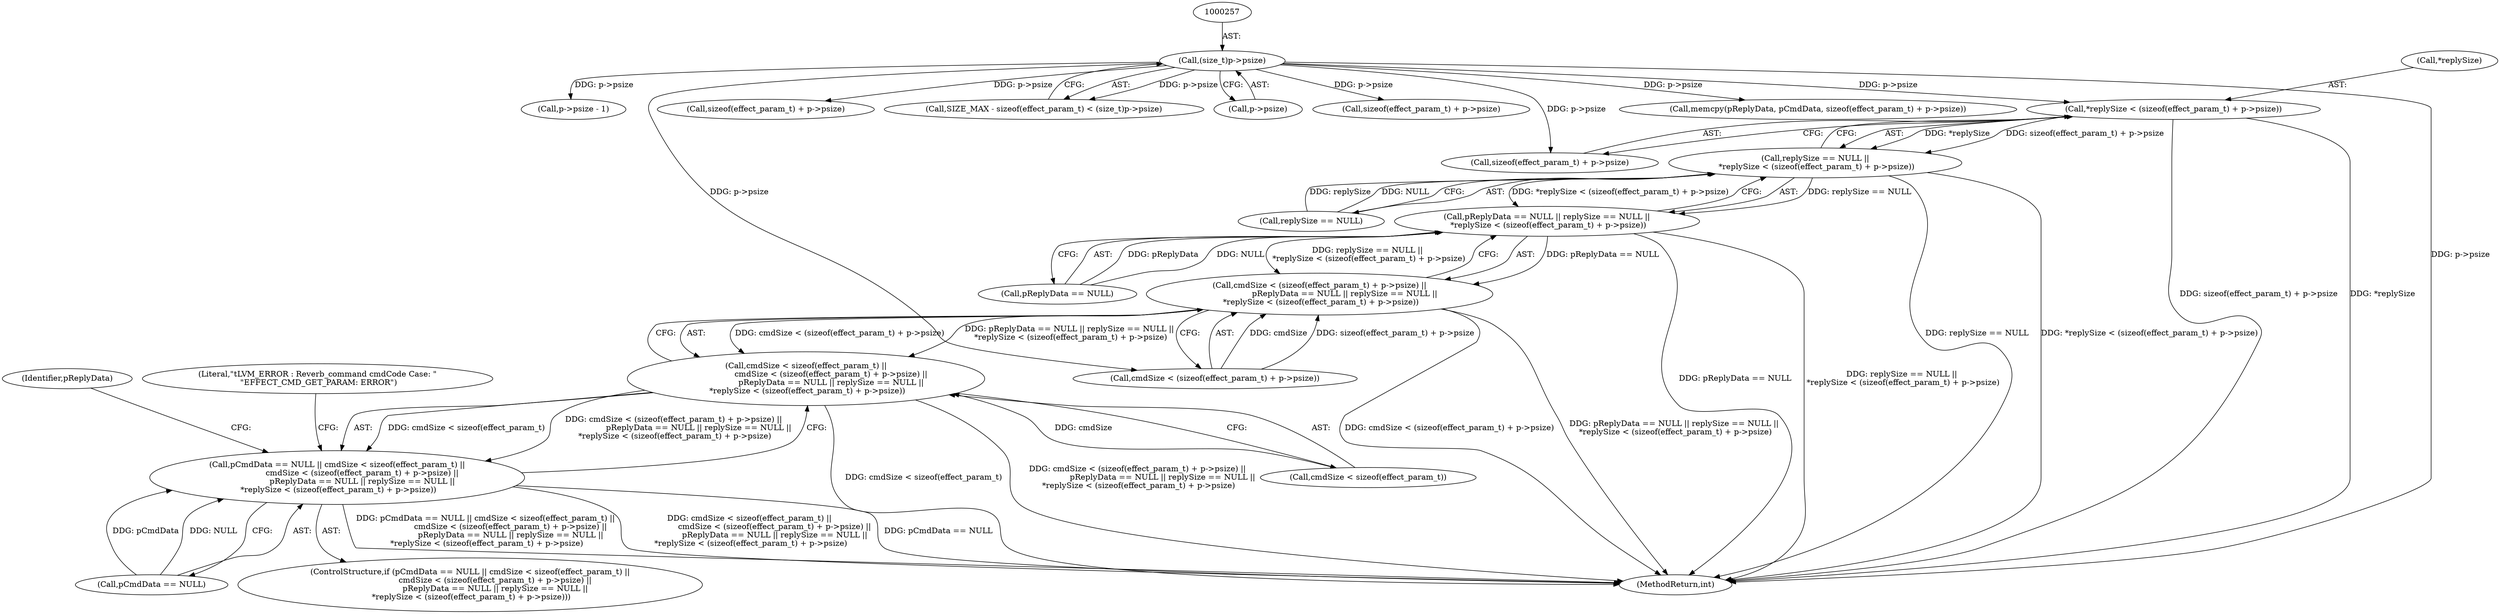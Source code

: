 digraph "0_Android_f490fc335772a9b14e78997486f4a572b0594c04_0@pointer" {
"1000295" [label="(Call,*replySize < (sizeof(effect_param_t) + p->psize))"];
"1000256" [label="(Call,(size_t)p->psize)"];
"1000291" [label="(Call,replySize == NULL ||\n *replySize < (sizeof(effect_param_t) + p->psize))"];
"1000287" [label="(Call,pReplyData == NULL || replySize == NULL ||\n *replySize < (sizeof(effect_param_t) + p->psize))"];
"1000278" [label="(Call,cmdSize < (sizeof(effect_param_t) + p->psize) ||\n                    pReplyData == NULL || replySize == NULL ||\n *replySize < (sizeof(effect_param_t) + p->psize))"];
"1000273" [label="(Call,cmdSize < sizeof(effect_param_t) ||\n                    cmdSize < (sizeof(effect_param_t) + p->psize) ||\n                    pReplyData == NULL || replySize == NULL ||\n *replySize < (sizeof(effect_param_t) + p->psize))"];
"1000269" [label="(Call,pCmdData == NULL || cmdSize < sizeof(effect_param_t) ||\n                    cmdSize < (sizeof(effect_param_t) + p->psize) ||\n                    pReplyData == NULL || replySize == NULL ||\n *replySize < (sizeof(effect_param_t) + p->psize))"];
"1000258" [label="(Call,p->psize)"];
"1000330" [label="(Call,p->psize - 1)"];
"1000288" [label="(Call,pReplyData == NULL)"];
"1000279" [label="(Call,cmdSize < (sizeof(effect_param_t) + p->psize))"];
"1000291" [label="(Call,replySize == NULL ||\n *replySize < (sizeof(effect_param_t) + p->psize))"];
"1000313" [label="(Call,sizeof(effect_param_t) + p->psize)"];
"1000295" [label="(Call,*replySize < (sizeof(effect_param_t) + p->psize))"];
"1000296" [label="(Call,*replySize)"];
"1000292" [label="(Call,replySize == NULL)"];
"1000251" [label="(Call,SIZE_MAX - sizeof(effect_param_t) < (size_t)p->psize)"];
"1000256" [label="(Call,(size_t)p->psize)"];
"1000269" [label="(Call,pCmdData == NULL || cmdSize < sizeof(effect_param_t) ||\n                    cmdSize < (sizeof(effect_param_t) + p->psize) ||\n                    pReplyData == NULL || replySize == NULL ||\n *replySize < (sizeof(effect_param_t) + p->psize))"];
"1000311" [label="(Identifier,pReplyData)"];
"1000281" [label="(Call,sizeof(effect_param_t) + p->psize)"];
"1000273" [label="(Call,cmdSize < sizeof(effect_param_t) ||\n                    cmdSize < (sizeof(effect_param_t) + p->psize) ||\n                    pReplyData == NULL || replySize == NULL ||\n *replySize < (sizeof(effect_param_t) + p->psize))"];
"1000306" [label="(Literal,\"\tLVM_ERROR : Reverb_command cmdCode Case: \"\n \"EFFECT_CMD_GET_PARAM: ERROR\")"];
"1000298" [label="(Call,sizeof(effect_param_t) + p->psize)"];
"1000287" [label="(Call,pReplyData == NULL || replySize == NULL ||\n *replySize < (sizeof(effect_param_t) + p->psize))"];
"1000268" [label="(ControlStructure,if (pCmdData == NULL || cmdSize < sizeof(effect_param_t) ||\n                    cmdSize < (sizeof(effect_param_t) + p->psize) ||\n                    pReplyData == NULL || replySize == NULL ||\n *replySize < (sizeof(effect_param_t) + p->psize)))"];
"1000278" [label="(Call,cmdSize < (sizeof(effect_param_t) + p->psize) ||\n                    pReplyData == NULL || replySize == NULL ||\n *replySize < (sizeof(effect_param_t) + p->psize))"];
"1000688" [label="(MethodReturn,int)"];
"1000270" [label="(Call,pCmdData == NULL)"];
"1000274" [label="(Call,cmdSize < sizeof(effect_param_t))"];
"1000310" [label="(Call,memcpy(pReplyData, pCmdData, sizeof(effect_param_t) + p->psize))"];
"1000295" -> "1000291"  [label="AST: "];
"1000295" -> "1000298"  [label="CFG: "];
"1000296" -> "1000295"  [label="AST: "];
"1000298" -> "1000295"  [label="AST: "];
"1000291" -> "1000295"  [label="CFG: "];
"1000295" -> "1000688"  [label="DDG: sizeof(effect_param_t) + p->psize"];
"1000295" -> "1000688"  [label="DDG: *replySize"];
"1000295" -> "1000291"  [label="DDG: *replySize"];
"1000295" -> "1000291"  [label="DDG: sizeof(effect_param_t) + p->psize"];
"1000256" -> "1000295"  [label="DDG: p->psize"];
"1000256" -> "1000251"  [label="AST: "];
"1000256" -> "1000258"  [label="CFG: "];
"1000257" -> "1000256"  [label="AST: "];
"1000258" -> "1000256"  [label="AST: "];
"1000251" -> "1000256"  [label="CFG: "];
"1000256" -> "1000688"  [label="DDG: p->psize"];
"1000256" -> "1000251"  [label="DDG: p->psize"];
"1000256" -> "1000279"  [label="DDG: p->psize"];
"1000256" -> "1000281"  [label="DDG: p->psize"];
"1000256" -> "1000298"  [label="DDG: p->psize"];
"1000256" -> "1000310"  [label="DDG: p->psize"];
"1000256" -> "1000313"  [label="DDG: p->psize"];
"1000256" -> "1000330"  [label="DDG: p->psize"];
"1000291" -> "1000287"  [label="AST: "];
"1000291" -> "1000292"  [label="CFG: "];
"1000292" -> "1000291"  [label="AST: "];
"1000287" -> "1000291"  [label="CFG: "];
"1000291" -> "1000688"  [label="DDG: replySize == NULL"];
"1000291" -> "1000688"  [label="DDG: *replySize < (sizeof(effect_param_t) + p->psize)"];
"1000291" -> "1000287"  [label="DDG: replySize == NULL"];
"1000291" -> "1000287"  [label="DDG: *replySize < (sizeof(effect_param_t) + p->psize)"];
"1000292" -> "1000291"  [label="DDG: replySize"];
"1000292" -> "1000291"  [label="DDG: NULL"];
"1000287" -> "1000278"  [label="AST: "];
"1000287" -> "1000288"  [label="CFG: "];
"1000288" -> "1000287"  [label="AST: "];
"1000278" -> "1000287"  [label="CFG: "];
"1000287" -> "1000688"  [label="DDG: replySize == NULL ||\n *replySize < (sizeof(effect_param_t) + p->psize)"];
"1000287" -> "1000688"  [label="DDG: pReplyData == NULL"];
"1000287" -> "1000278"  [label="DDG: pReplyData == NULL"];
"1000287" -> "1000278"  [label="DDG: replySize == NULL ||\n *replySize < (sizeof(effect_param_t) + p->psize)"];
"1000288" -> "1000287"  [label="DDG: pReplyData"];
"1000288" -> "1000287"  [label="DDG: NULL"];
"1000278" -> "1000273"  [label="AST: "];
"1000278" -> "1000279"  [label="CFG: "];
"1000279" -> "1000278"  [label="AST: "];
"1000273" -> "1000278"  [label="CFG: "];
"1000278" -> "1000688"  [label="DDG: pReplyData == NULL || replySize == NULL ||\n *replySize < (sizeof(effect_param_t) + p->psize)"];
"1000278" -> "1000688"  [label="DDG: cmdSize < (sizeof(effect_param_t) + p->psize)"];
"1000278" -> "1000273"  [label="DDG: cmdSize < (sizeof(effect_param_t) + p->psize)"];
"1000278" -> "1000273"  [label="DDG: pReplyData == NULL || replySize == NULL ||\n *replySize < (sizeof(effect_param_t) + p->psize)"];
"1000279" -> "1000278"  [label="DDG: cmdSize"];
"1000279" -> "1000278"  [label="DDG: sizeof(effect_param_t) + p->psize"];
"1000273" -> "1000269"  [label="AST: "];
"1000273" -> "1000274"  [label="CFG: "];
"1000274" -> "1000273"  [label="AST: "];
"1000269" -> "1000273"  [label="CFG: "];
"1000273" -> "1000688"  [label="DDG: cmdSize < sizeof(effect_param_t)"];
"1000273" -> "1000688"  [label="DDG: cmdSize < (sizeof(effect_param_t) + p->psize) ||\n                    pReplyData == NULL || replySize == NULL ||\n *replySize < (sizeof(effect_param_t) + p->psize)"];
"1000273" -> "1000269"  [label="DDG: cmdSize < sizeof(effect_param_t)"];
"1000273" -> "1000269"  [label="DDG: cmdSize < (sizeof(effect_param_t) + p->psize) ||\n                    pReplyData == NULL || replySize == NULL ||\n *replySize < (sizeof(effect_param_t) + p->psize)"];
"1000274" -> "1000273"  [label="DDG: cmdSize"];
"1000269" -> "1000268"  [label="AST: "];
"1000269" -> "1000270"  [label="CFG: "];
"1000270" -> "1000269"  [label="AST: "];
"1000306" -> "1000269"  [label="CFG: "];
"1000311" -> "1000269"  [label="CFG: "];
"1000269" -> "1000688"  [label="DDG: pCmdData == NULL || cmdSize < sizeof(effect_param_t) ||\n                    cmdSize < (sizeof(effect_param_t) + p->psize) ||\n                    pReplyData == NULL || replySize == NULL ||\n *replySize < (sizeof(effect_param_t) + p->psize)"];
"1000269" -> "1000688"  [label="DDG: cmdSize < sizeof(effect_param_t) ||\n                    cmdSize < (sizeof(effect_param_t) + p->psize) ||\n                    pReplyData == NULL || replySize == NULL ||\n *replySize < (sizeof(effect_param_t) + p->psize)"];
"1000269" -> "1000688"  [label="DDG: pCmdData == NULL"];
"1000270" -> "1000269"  [label="DDG: pCmdData"];
"1000270" -> "1000269"  [label="DDG: NULL"];
}

